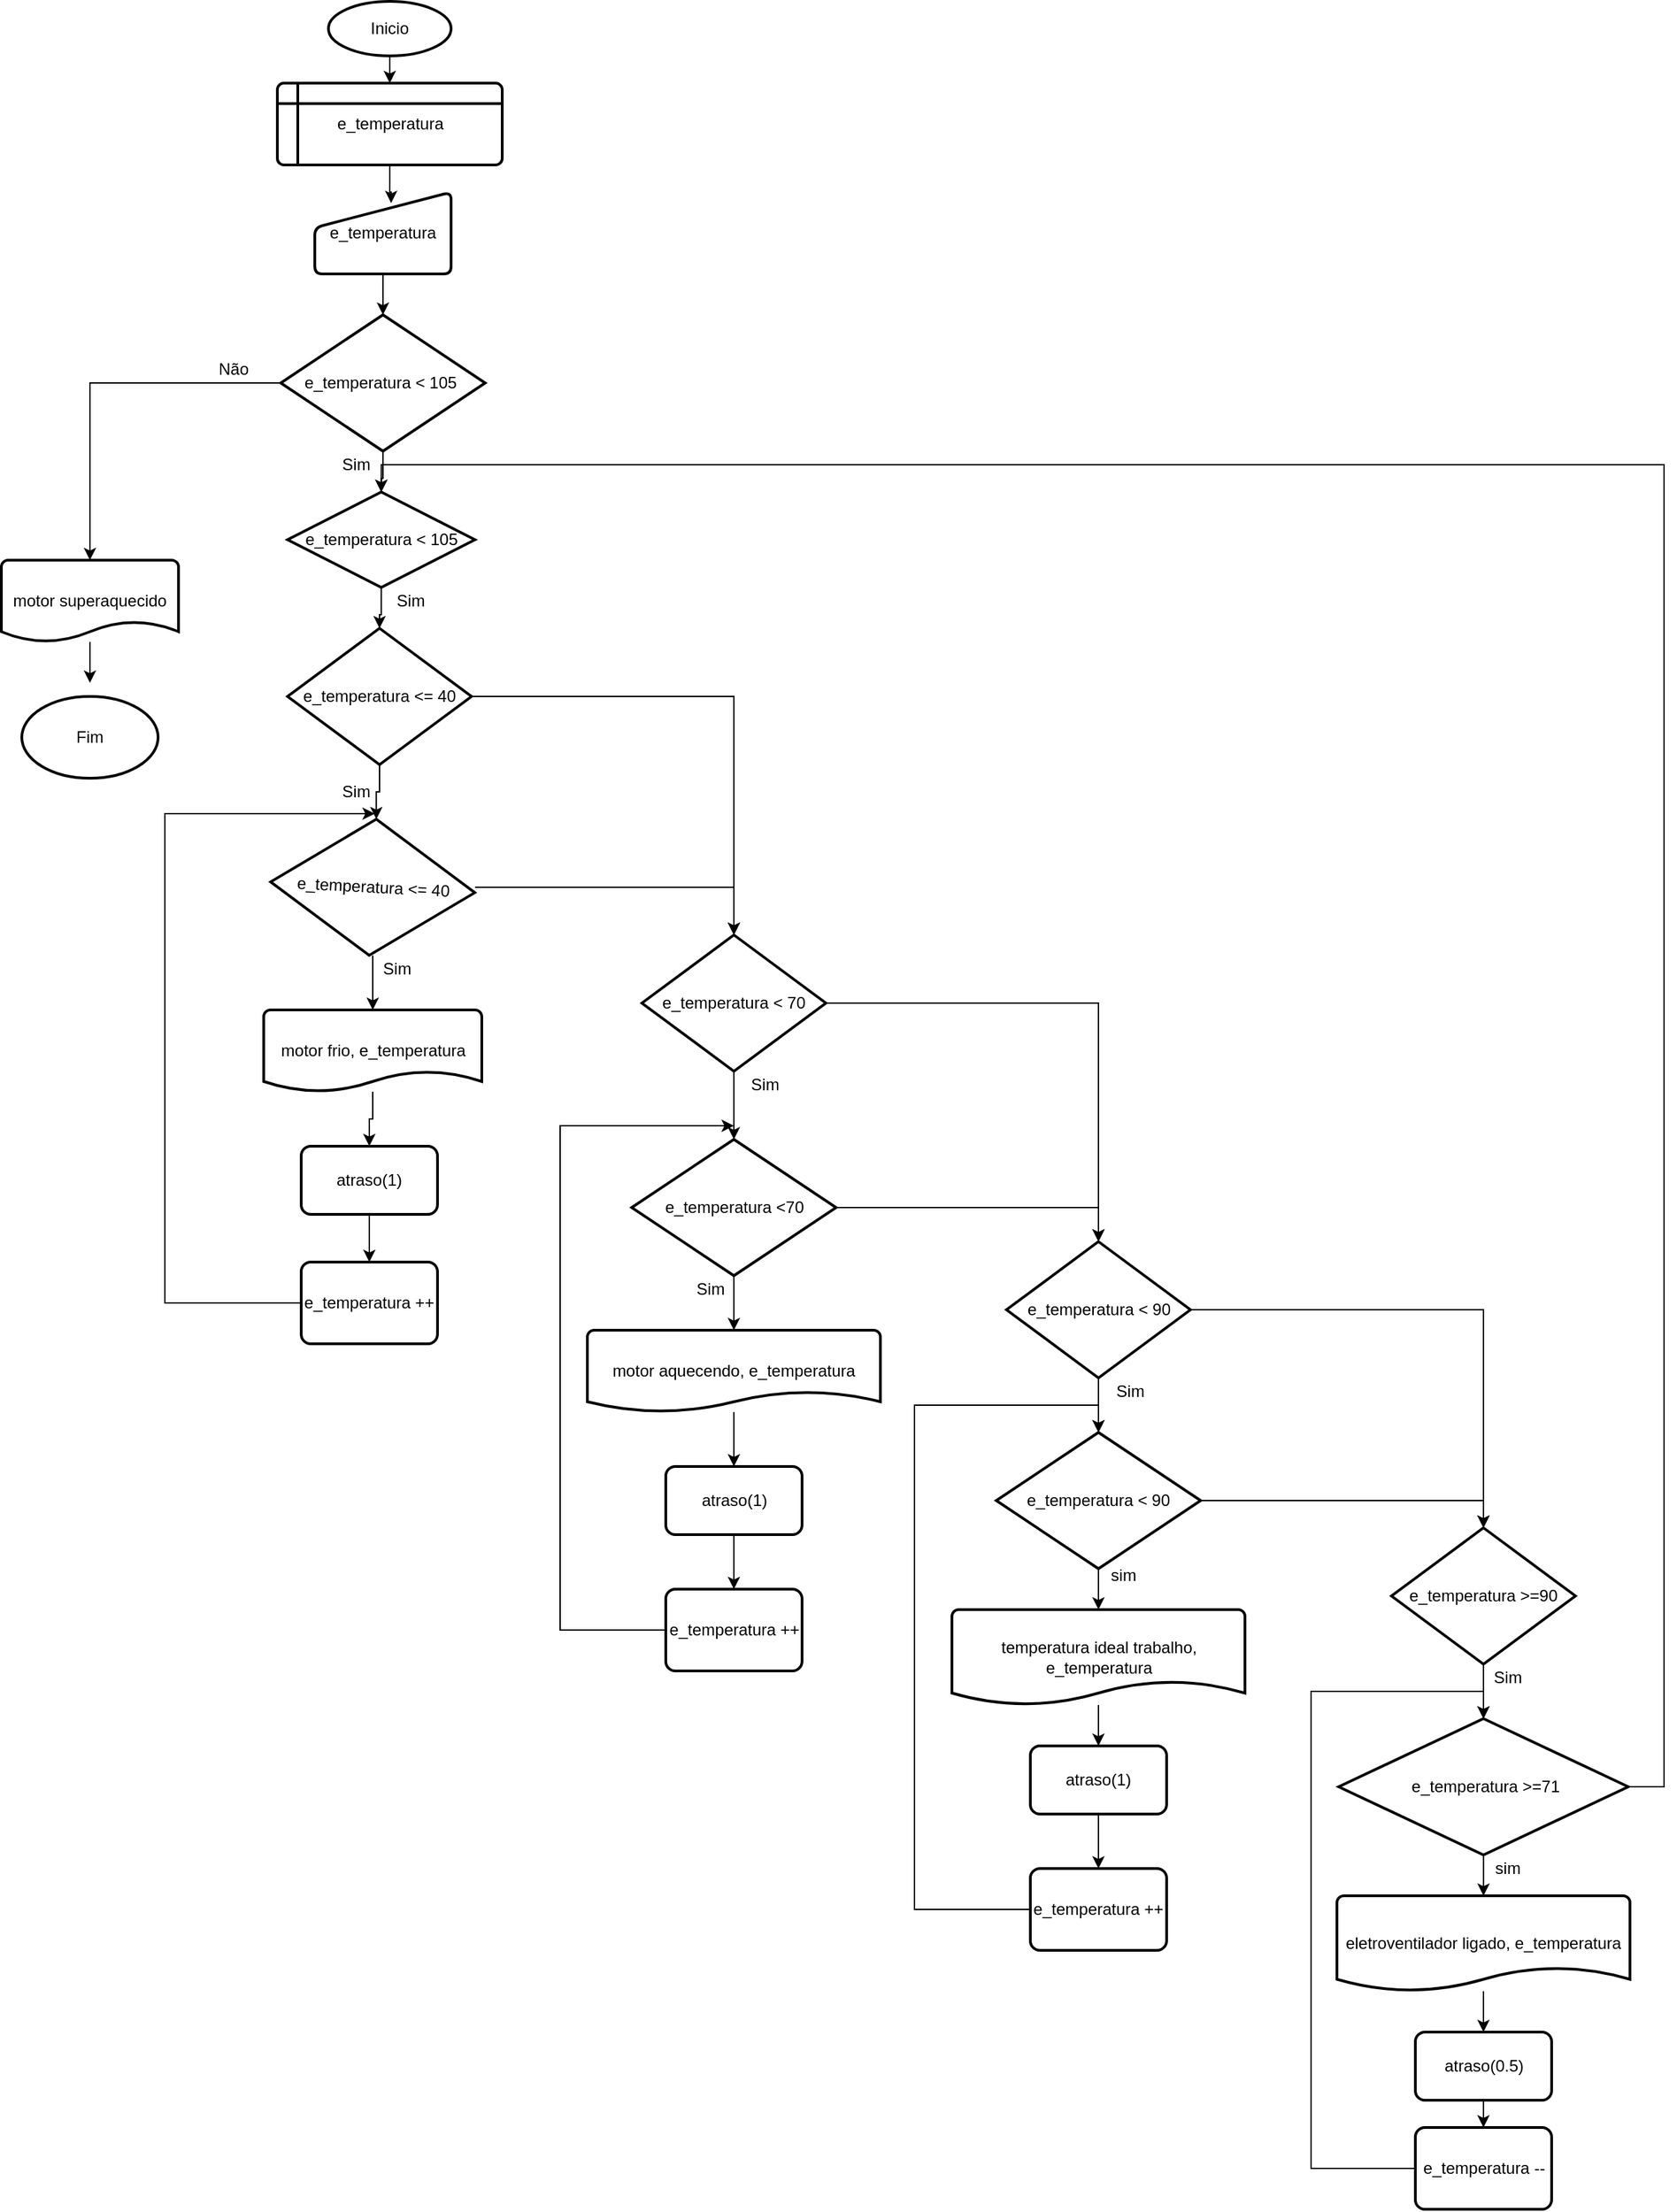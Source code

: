 <mxfile version="14.7.0" type="google"><diagram id="OMM3QTegs8VWxoVlEJjt" name="Page-1"><mxGraphModel dx="782" dy="1651" grid="1" gridSize="10" guides="1" tooltips="1" connect="1" arrows="1" fold="1" page="1" pageScale="1" pageWidth="827" pageHeight="1169" math="0" shadow="0"><root><mxCell id="0"/><mxCell id="1" parent="0"/><mxCell id="DaFGD_PpX39OvQKAA9Bs-3" style="edgeStyle=orthogonalEdgeStyle;rounded=0;orthogonalLoop=1;jettySize=auto;html=1;" parent="1" source="DaFGD_PpX39OvQKAA9Bs-1" target="DaFGD_PpX39OvQKAA9Bs-2" edge="1"><mxGeometry relative="1" as="geometry"/></mxCell><mxCell id="DaFGD_PpX39OvQKAA9Bs-1" value="&lt;font style=&quot;vertical-align: inherit&quot;&gt;&lt;font style=&quot;vertical-align: inherit&quot;&gt;Inicio&lt;/font&gt;&lt;/font&gt;" style="strokeWidth=2;html=1;shape=mxgraph.flowchart.start_1;whiteSpace=wrap;" parent="1" vertex="1"><mxGeometry x="270" y="-30" width="90" height="40" as="geometry"/></mxCell><mxCell id="DaFGD_PpX39OvQKAA9Bs-5" style="edgeStyle=orthogonalEdgeStyle;rounded=0;orthogonalLoop=1;jettySize=auto;html=1;entryX=0.56;entryY=0.133;entryDx=0;entryDy=0;entryPerimeter=0;" parent="1" source="DaFGD_PpX39OvQKAA9Bs-2" target="DaFGD_PpX39OvQKAA9Bs-4" edge="1"><mxGeometry relative="1" as="geometry"/></mxCell><mxCell id="DaFGD_PpX39OvQKAA9Bs-2" value="&lt;font style=&quot;vertical-align: inherit&quot;&gt;&lt;font style=&quot;vertical-align: inherit&quot;&gt;e_temperatura&lt;/font&gt;&lt;/font&gt;" style="shape=internalStorage;whiteSpace=wrap;html=1;dx=15;dy=15;rounded=1;arcSize=8;strokeWidth=2;" parent="1" vertex="1"><mxGeometry x="232.5" y="30" width="165" height="60" as="geometry"/></mxCell><mxCell id="DaFGD_PpX39OvQKAA9Bs-7" style="edgeStyle=orthogonalEdgeStyle;rounded=0;orthogonalLoop=1;jettySize=auto;html=1;entryX=0.5;entryY=0;entryDx=0;entryDy=0;entryPerimeter=0;" parent="1" source="DaFGD_PpX39OvQKAA9Bs-4" target="DaFGD_PpX39OvQKAA9Bs-6" edge="1"><mxGeometry relative="1" as="geometry"/></mxCell><mxCell id="DaFGD_PpX39OvQKAA9Bs-4" value="&lt;font style=&quot;vertical-align: inherit&quot;&gt;&lt;font style=&quot;vertical-align: inherit&quot;&gt;e_temperatura&lt;/font&gt;&lt;/font&gt;" style="html=1;strokeWidth=2;shape=manualInput;whiteSpace=wrap;rounded=1;size=26;arcSize=11;" parent="1" vertex="1"><mxGeometry x="260" y="110" width="100" height="60" as="geometry"/></mxCell><mxCell id="DaFGD_PpX39OvQKAA9Bs-9" style="edgeStyle=orthogonalEdgeStyle;rounded=0;orthogonalLoop=1;jettySize=auto;html=1;entryX=0.5;entryY=0;entryDx=0;entryDy=0;entryPerimeter=0;" parent="1" source="DaFGD_PpX39OvQKAA9Bs-6" target="DaFGD_PpX39OvQKAA9Bs-8" edge="1"><mxGeometry relative="1" as="geometry"/></mxCell><mxCell id="nm95HOq-FIuu_XvBReQ6-9" style="edgeStyle=orthogonalEdgeStyle;rounded=0;orthogonalLoop=1;jettySize=auto;html=1;entryX=0.5;entryY=0;entryDx=0;entryDy=0;entryPerimeter=0;" parent="1" source="DaFGD_PpX39OvQKAA9Bs-6" target="nm95HOq-FIuu_XvBReQ6-2" edge="1"><mxGeometry relative="1" as="geometry"/></mxCell><mxCell id="DaFGD_PpX39OvQKAA9Bs-6" value="&lt;font style=&quot;vertical-align: inherit&quot;&gt;&lt;font style=&quot;vertical-align: inherit&quot;&gt;e_temperatura &amp;lt; 105&amp;nbsp;&lt;/font&gt;&lt;/font&gt;" style="strokeWidth=2;html=1;shape=mxgraph.flowchart.decision;whiteSpace=wrap;" parent="1" vertex="1"><mxGeometry x="235" y="200" width="150" height="100" as="geometry"/></mxCell><mxCell id="DaFGD_PpX39OvQKAA9Bs-11" style="edgeStyle=orthogonalEdgeStyle;rounded=0;orthogonalLoop=1;jettySize=auto;html=1;entryX=0.5;entryY=-0.167;entryDx=0;entryDy=0;entryPerimeter=0;" parent="1" source="DaFGD_PpX39OvQKAA9Bs-8" target="DaFGD_PpX39OvQKAA9Bs-10" edge="1"><mxGeometry relative="1" as="geometry"/></mxCell><mxCell id="DaFGD_PpX39OvQKAA9Bs-8" value="&lt;font style=&quot;vertical-align: inherit&quot;&gt;&lt;font style=&quot;vertical-align: inherit&quot;&gt;motor superaquecido&lt;/font&gt;&lt;/font&gt;" style="strokeWidth=2;html=1;shape=mxgraph.flowchart.document2;whiteSpace=wrap;size=0.25;" parent="1" vertex="1"><mxGeometry x="30" y="380" width="130" height="60" as="geometry"/></mxCell><mxCell id="DaFGD_PpX39OvQKAA9Bs-10" value="&lt;font style=&quot;vertical-align: inherit&quot;&gt;&lt;font style=&quot;vertical-align: inherit&quot;&gt;Fim&lt;/font&gt;&lt;/font&gt;" style="strokeWidth=2;html=1;shape=mxgraph.flowchart.start_1;whiteSpace=wrap;" parent="1" vertex="1"><mxGeometry x="45" y="480" width="100" height="60" as="geometry"/></mxCell><mxCell id="DaFGD_PpX39OvQKAA9Bs-12" value="&lt;font style=&quot;vertical-align: inherit&quot;&gt;&lt;font style=&quot;vertical-align: inherit&quot;&gt;Não&lt;/font&gt;&lt;/font&gt;" style="text;html=1;align=center;verticalAlign=middle;resizable=0;points=[];autosize=1;strokeColor=none;" parent="1" vertex="1"><mxGeometry x="180" y="230" width="40" height="20" as="geometry"/></mxCell><mxCell id="DaFGD_PpX39OvQKAA9Bs-50" style="edgeStyle=orthogonalEdgeStyle;rounded=0;orthogonalLoop=1;jettySize=auto;html=1;entryX=0.5;entryY=0;entryDx=0;entryDy=0;entryPerimeter=0;" parent="1" source="DaFGD_PpX39OvQKAA9Bs-13" target="DaFGD_PpX39OvQKAA9Bs-26" edge="1"><mxGeometry relative="1" as="geometry"/></mxCell><mxCell id="t-M8ztw7Bo7Mz8SD-LXZ-5" style="edgeStyle=orthogonalEdgeStyle;rounded=0;orthogonalLoop=1;jettySize=auto;html=1;entryX=0.5;entryY=0;entryDx=0;entryDy=0;entryPerimeter=0;" parent="1" source="DaFGD_PpX39OvQKAA9Bs-13" target="DaFGD_PpX39OvQKAA9Bs-46" edge="1"><mxGeometry relative="1" as="geometry"/></mxCell><mxCell id="DaFGD_PpX39OvQKAA9Bs-13" value="e_temperatura &amp;lt;= 40" style="strokeWidth=2;html=1;shape=mxgraph.flowchart.decision;whiteSpace=wrap;" parent="1" vertex="1"><mxGeometry x="240" y="430" width="135" height="100" as="geometry"/></mxCell><mxCell id="DaFGD_PpX39OvQKAA9Bs-15" value="Sim" style="text;html=1;align=center;verticalAlign=middle;resizable=0;points=[];autosize=1;strokeColor=none;" parent="1" vertex="1"><mxGeometry x="837.5" y="980" width="40" height="20" as="geometry"/></mxCell><mxCell id="DaFGD_PpX39OvQKAA9Bs-32" style="edgeStyle=orthogonalEdgeStyle;rounded=0;orthogonalLoop=1;jettySize=auto;html=1;" parent="1" source="DaFGD_PpX39OvQKAA9Bs-21" target="DaFGD_PpX39OvQKAA9Bs-30" edge="1"><mxGeometry relative="1" as="geometry"/></mxCell><mxCell id="DaFGD_PpX39OvQKAA9Bs-21" value="motor frio, e_temperatura" style="strokeWidth=2;html=1;shape=mxgraph.flowchart.document2;whiteSpace=wrap;size=0.25;" parent="1" vertex="1"><mxGeometry x="222.5" y="710" width="160" height="60" as="geometry"/></mxCell><mxCell id="DaFGD_PpX39OvQKAA9Bs-29" style="edgeStyle=orthogonalEdgeStyle;rounded=0;orthogonalLoop=1;jettySize=auto;html=1;entryX=0.5;entryY=0;entryDx=0;entryDy=0;entryPerimeter=0;" parent="1" source="DaFGD_PpX39OvQKAA9Bs-26" target="DaFGD_PpX39OvQKAA9Bs-21" edge="1"><mxGeometry relative="1" as="geometry"/></mxCell><mxCell id="t-M8ztw7Bo7Mz8SD-LXZ-4" style="edgeStyle=orthogonalEdgeStyle;rounded=0;orthogonalLoop=1;jettySize=auto;html=1;entryX=0.5;entryY=0;entryDx=0;entryDy=0;entryPerimeter=0;" parent="1" source="DaFGD_PpX39OvQKAA9Bs-26" target="DaFGD_PpX39OvQKAA9Bs-46" edge="1"><mxGeometry relative="1" as="geometry"/></mxCell><mxCell id="DaFGD_PpX39OvQKAA9Bs-26" value="e_temperatura &amp;lt;= 40" style="strokeWidth=2;html=1;shape=mxgraph.flowchart.decision;whiteSpace=wrap;rotation=3;" parent="1" vertex="1"><mxGeometry x="227.5" y="570" width="150" height="100" as="geometry"/></mxCell><mxCell id="DaFGD_PpX39OvQKAA9Bs-28" value="Sim" style="text;html=1;align=center;verticalAlign=middle;resizable=0;points=[];autosize=1;strokeColor=none;" parent="1" vertex="1"><mxGeometry x="270" y="540" width="40" height="20" as="geometry"/></mxCell><mxCell id="DaFGD_PpX39OvQKAA9Bs-34" style="edgeStyle=orthogonalEdgeStyle;rounded=0;orthogonalLoop=1;jettySize=auto;html=1;" parent="1" source="DaFGD_PpX39OvQKAA9Bs-30" target="DaFGD_PpX39OvQKAA9Bs-33" edge="1"><mxGeometry relative="1" as="geometry"/></mxCell><mxCell id="DaFGD_PpX39OvQKAA9Bs-30" value="atraso(1)" style="rounded=1;whiteSpace=wrap;html=1;absoluteArcSize=1;arcSize=14;strokeWidth=2;" parent="1" vertex="1"><mxGeometry x="250" y="810" width="100" height="50" as="geometry"/></mxCell><mxCell id="t-M8ztw7Bo7Mz8SD-LXZ-1" style="edgeStyle=orthogonalEdgeStyle;rounded=0;orthogonalLoop=1;jettySize=auto;html=1;entryX=0.85;entryY=1.3;entryDx=0;entryDy=0;entryPerimeter=0;" parent="1" source="DaFGD_PpX39OvQKAA9Bs-33" target="DaFGD_PpX39OvQKAA9Bs-28" edge="1"><mxGeometry relative="1" as="geometry"><Array as="points"><mxPoint x="150" y="925"/><mxPoint x="150" y="566"/></Array></mxGeometry></mxCell><mxCell id="DaFGD_PpX39OvQKAA9Bs-33" value="e_temperatura ++" style="rounded=1;whiteSpace=wrap;html=1;absoluteArcSize=1;arcSize=14;strokeWidth=2;" parent="1" vertex="1"><mxGeometry x="250" y="895" width="100" height="60" as="geometry"/></mxCell><mxCell id="DaFGD_PpX39OvQKAA9Bs-36" value="Sim" style="text;html=1;align=center;verticalAlign=middle;resizable=0;points=[];autosize=1;strokeColor=none;" parent="1" vertex="1"><mxGeometry x="300" y="670" width="40" height="20" as="geometry"/></mxCell><mxCell id="DaFGD_PpX39OvQKAA9Bs-40" style="edgeStyle=orthogonalEdgeStyle;rounded=0;orthogonalLoop=1;jettySize=auto;html=1;entryX=0.5;entryY=0;entryDx=0;entryDy=0;entryPerimeter=0;" parent="1" source="DaFGD_PpX39OvQKAA9Bs-37" target="DaFGD_PpX39OvQKAA9Bs-39" edge="1"><mxGeometry relative="1" as="geometry"/></mxCell><mxCell id="t-M8ztw7Bo7Mz8SD-LXZ-7" style="edgeStyle=orthogonalEdgeStyle;rounded=0;orthogonalLoop=1;jettySize=auto;html=1;entryX=0.5;entryY=0;entryDx=0;entryDy=0;entryPerimeter=0;" parent="1" source="DaFGD_PpX39OvQKAA9Bs-37" target="DaFGD_PpX39OvQKAA9Bs-66" edge="1"><mxGeometry relative="1" as="geometry"><Array as="points"><mxPoint x="835" y="855"/></Array></mxGeometry></mxCell><mxCell id="DaFGD_PpX39OvQKAA9Bs-37" value="e_temperatura &amp;lt;70" style="strokeWidth=2;html=1;shape=mxgraph.flowchart.decision;whiteSpace=wrap;" parent="1" vertex="1"><mxGeometry x="492.5" y="805" width="150" height="100" as="geometry"/></mxCell><mxCell id="DaFGD_PpX39OvQKAA9Bs-44" style="edgeStyle=orthogonalEdgeStyle;rounded=0;orthogonalLoop=1;jettySize=auto;html=1;entryX=0.5;entryY=0;entryDx=0;entryDy=0;" parent="1" source="DaFGD_PpX39OvQKAA9Bs-39" target="DaFGD_PpX39OvQKAA9Bs-42" edge="1"><mxGeometry relative="1" as="geometry"/></mxCell><mxCell id="DaFGD_PpX39OvQKAA9Bs-39" value="motor aquecendo, e_temperatura" style="strokeWidth=2;html=1;shape=mxgraph.flowchart.document2;whiteSpace=wrap;size=0.25;" parent="1" vertex="1"><mxGeometry x="460" y="945" width="215" height="60" as="geometry"/></mxCell><mxCell id="DaFGD_PpX39OvQKAA9Bs-41" style="edgeStyle=orthogonalEdgeStyle;rounded=0;orthogonalLoop=1;jettySize=auto;html=1;" parent="1" source="DaFGD_PpX39OvQKAA9Bs-42" target="DaFGD_PpX39OvQKAA9Bs-43" edge="1"><mxGeometry relative="1" as="geometry"/></mxCell><mxCell id="DaFGD_PpX39OvQKAA9Bs-42" value="atraso(1)" style="rounded=1;whiteSpace=wrap;html=1;absoluteArcSize=1;arcSize=14;strokeWidth=2;" parent="1" vertex="1"><mxGeometry x="517.5" y="1045" width="100" height="50" as="geometry"/></mxCell><mxCell id="DaFGD_PpX39OvQKAA9Bs-89" style="edgeStyle=orthogonalEdgeStyle;rounded=0;orthogonalLoop=1;jettySize=auto;html=1;" parent="1" source="DaFGD_PpX39OvQKAA9Bs-43" edge="1"><mxGeometry relative="1" as="geometry"><mxPoint x="567.5" y="795" as="targetPoint"/><Array as="points"><mxPoint x="440" y="1165"/><mxPoint x="440" y="795"/></Array></mxGeometry></mxCell><mxCell id="DaFGD_PpX39OvQKAA9Bs-43" value="e_temperatura ++" style="rounded=1;whiteSpace=wrap;html=1;absoluteArcSize=1;arcSize=14;strokeWidth=2;" parent="1" vertex="1"><mxGeometry x="517.5" y="1135" width="100" height="60" as="geometry"/></mxCell><mxCell id="DaFGD_PpX39OvQKAA9Bs-52" style="edgeStyle=orthogonalEdgeStyle;rounded=0;orthogonalLoop=1;jettySize=auto;html=1;entryX=0.5;entryY=0;entryDx=0;entryDy=0;entryPerimeter=0;" parent="1" source="DaFGD_PpX39OvQKAA9Bs-46" target="DaFGD_PpX39OvQKAA9Bs-37" edge="1"><mxGeometry relative="1" as="geometry"/></mxCell><mxCell id="t-M8ztw7Bo7Mz8SD-LXZ-9" style="edgeStyle=orthogonalEdgeStyle;rounded=0;orthogonalLoop=1;jettySize=auto;html=1;entryX=0.5;entryY=0;entryDx=0;entryDy=0;entryPerimeter=0;" parent="1" source="DaFGD_PpX39OvQKAA9Bs-46" target="DaFGD_PpX39OvQKAA9Bs-66" edge="1"><mxGeometry relative="1" as="geometry"/></mxCell><mxCell id="DaFGD_PpX39OvQKAA9Bs-46" value="e_temperatura &amp;lt; 70" style="strokeWidth=2;html=1;shape=mxgraph.flowchart.decision;whiteSpace=wrap;" parent="1" vertex="1"><mxGeometry x="500" y="655" width="135" height="100" as="geometry"/></mxCell><mxCell id="DaFGD_PpX39OvQKAA9Bs-53" value="Sim" style="text;html=1;align=center;verticalAlign=middle;resizable=0;points=[];autosize=1;strokeColor=none;" parent="1" vertex="1"><mxGeometry x="570" y="755" width="40" height="20" as="geometry"/></mxCell><mxCell id="DaFGD_PpX39OvQKAA9Bs-55" style="edgeStyle=orthogonalEdgeStyle;rounded=0;orthogonalLoop=1;jettySize=auto;html=1;entryX=0.5;entryY=0;entryDx=0;entryDy=0;entryPerimeter=0;" parent="1" source="DaFGD_PpX39OvQKAA9Bs-56" target="DaFGD_PpX39OvQKAA9Bs-58" edge="1"><mxGeometry relative="1" as="geometry"/></mxCell><mxCell id="nm95HOq-FIuu_XvBReQ6-6" style="edgeStyle=orthogonalEdgeStyle;rounded=0;orthogonalLoop=1;jettySize=auto;html=1;entryX=0.5;entryY=0;entryDx=0;entryDy=0;entryPerimeter=0;" parent="1" source="DaFGD_PpX39OvQKAA9Bs-56" target="DaFGD_PpX39OvQKAA9Bs-82" edge="1"><mxGeometry relative="1" as="geometry"/></mxCell><mxCell id="DaFGD_PpX39OvQKAA9Bs-56" value="e_temperatura &amp;lt; 90" style="strokeWidth=2;html=1;shape=mxgraph.flowchart.decision;whiteSpace=wrap;" parent="1" vertex="1"><mxGeometry x="760" y="1020" width="150" height="100" as="geometry"/></mxCell><mxCell id="DaFGD_PpX39OvQKAA9Bs-57" style="edgeStyle=orthogonalEdgeStyle;rounded=0;orthogonalLoop=1;jettySize=auto;html=1;entryX=0.5;entryY=0;entryDx=0;entryDy=0;" parent="1" source="DaFGD_PpX39OvQKAA9Bs-58" target="DaFGD_PpX39OvQKAA9Bs-60" edge="1"><mxGeometry relative="1" as="geometry"/></mxCell><mxCell id="DaFGD_PpX39OvQKAA9Bs-58" value="temperatura ideal trabalho, e_temperatura" style="strokeWidth=2;html=1;shape=mxgraph.flowchart.document2;whiteSpace=wrap;size=0.25;" parent="1" vertex="1"><mxGeometry x="727.5" y="1150" width="215" height="70" as="geometry"/></mxCell><mxCell id="DaFGD_PpX39OvQKAA9Bs-59" style="edgeStyle=orthogonalEdgeStyle;rounded=0;orthogonalLoop=1;jettySize=auto;html=1;" parent="1" source="DaFGD_PpX39OvQKAA9Bs-60" target="DaFGD_PpX39OvQKAA9Bs-62" edge="1"><mxGeometry relative="1" as="geometry"/></mxCell><mxCell id="DaFGD_PpX39OvQKAA9Bs-60" value="atraso(1)" style="rounded=1;whiteSpace=wrap;html=1;absoluteArcSize=1;arcSize=14;strokeWidth=2;" parent="1" vertex="1"><mxGeometry x="785" y="1250" width="100" height="50" as="geometry"/></mxCell><mxCell id="t-M8ztw7Bo7Mz8SD-LXZ-11" style="edgeStyle=orthogonalEdgeStyle;rounded=0;orthogonalLoop=1;jettySize=auto;html=1;entryX=0.5;entryY=0;entryDx=0;entryDy=0;entryPerimeter=0;" parent="1" source="DaFGD_PpX39OvQKAA9Bs-62" target="DaFGD_PpX39OvQKAA9Bs-56" edge="1"><mxGeometry relative="1" as="geometry"><Array as="points"><mxPoint x="700" y="1370"/><mxPoint x="700" y="1000"/><mxPoint x="835" y="1000"/></Array></mxGeometry></mxCell><mxCell id="DaFGD_PpX39OvQKAA9Bs-62" value="e_temperatura ++" style="rounded=1;whiteSpace=wrap;html=1;absoluteArcSize=1;arcSize=14;strokeWidth=2;" parent="1" vertex="1"><mxGeometry x="785" y="1340" width="100" height="60" as="geometry"/></mxCell><mxCell id="DaFGD_PpX39OvQKAA9Bs-64" value="sim" style="text;html=1;align=center;verticalAlign=middle;resizable=0;points=[];autosize=1;strokeColor=none;" parent="1" vertex="1"><mxGeometry x="837.5" y="1115" width="30" height="20" as="geometry"/></mxCell><mxCell id="DaFGD_PpX39OvQKAA9Bs-65" value="Sim" style="text;html=1;align=center;verticalAlign=middle;resizable=0;points=[];autosize=1;strokeColor=none;" parent="1" vertex="1"><mxGeometry x="530" y="905" width="40" height="20" as="geometry"/></mxCell><mxCell id="DaFGD_PpX39OvQKAA9Bs-67" style="edgeStyle=orthogonalEdgeStyle;rounded=0;orthogonalLoop=1;jettySize=auto;html=1;entryX=0.5;entryY=0;entryDx=0;entryDy=0;entryPerimeter=0;" parent="1" source="DaFGD_PpX39OvQKAA9Bs-66" target="DaFGD_PpX39OvQKAA9Bs-56" edge="1"><mxGeometry relative="1" as="geometry"/></mxCell><mxCell id="t-M8ztw7Bo7Mz8SD-LXZ-13" style="edgeStyle=orthogonalEdgeStyle;rounded=0;orthogonalLoop=1;jettySize=auto;html=1;entryX=0.5;entryY=0;entryDx=0;entryDy=0;entryPerimeter=0;" parent="1" source="DaFGD_PpX39OvQKAA9Bs-66" target="DaFGD_PpX39OvQKAA9Bs-82" edge="1"><mxGeometry relative="1" as="geometry"/></mxCell><mxCell id="DaFGD_PpX39OvQKAA9Bs-66" value="e_temperatura &amp;lt; 90" style="strokeWidth=2;html=1;shape=mxgraph.flowchart.decision;whiteSpace=wrap;" parent="1" vertex="1"><mxGeometry x="767.5" y="880" width="135" height="100" as="geometry"/></mxCell><mxCell id="DaFGD_PpX39OvQKAA9Bs-69" value="Sim" style="text;html=1;align=center;verticalAlign=middle;resizable=0;points=[];autosize=1;strokeColor=none;" parent="1" vertex="1"><mxGeometry x="1115" y="1190" width="40" height="20" as="geometry"/></mxCell><mxCell id="DaFGD_PpX39OvQKAA9Bs-72" style="edgeStyle=orthogonalEdgeStyle;rounded=0;orthogonalLoop=1;jettySize=auto;html=1;entryX=0.5;entryY=0;entryDx=0;entryDy=0;entryPerimeter=0;" parent="1" source="DaFGD_PpX39OvQKAA9Bs-73" target="DaFGD_PpX39OvQKAA9Bs-75" edge="1"><mxGeometry relative="1" as="geometry"/></mxCell><mxCell id="t-M8ztw7Bo7Mz8SD-LXZ-16" style="edgeStyle=orthogonalEdgeStyle;rounded=0;orthogonalLoop=1;jettySize=auto;html=1;entryX=0.5;entryY=0;entryDx=0;entryDy=0;entryPerimeter=0;" parent="1" source="DaFGD_PpX39OvQKAA9Bs-73" target="nm95HOq-FIuu_XvBReQ6-2" edge="1"><mxGeometry relative="1" as="geometry"><Array as="points"><mxPoint x="1250" y="1280"/><mxPoint x="1250" y="310"/><mxPoint x="309" y="310"/></Array></mxGeometry></mxCell><mxCell id="DaFGD_PpX39OvQKAA9Bs-73" value="&amp;nbsp;e_temperatura &amp;gt;=71" style="strokeWidth=2;html=1;shape=mxgraph.flowchart.decision;whiteSpace=wrap;" parent="1" vertex="1"><mxGeometry x="1011.25" y="1230" width="212.5" height="100" as="geometry"/></mxCell><mxCell id="DaFGD_PpX39OvQKAA9Bs-74" style="edgeStyle=orthogonalEdgeStyle;rounded=0;orthogonalLoop=1;jettySize=auto;html=1;entryX=0.5;entryY=0;entryDx=0;entryDy=0;" parent="1" source="DaFGD_PpX39OvQKAA9Bs-75" target="DaFGD_PpX39OvQKAA9Bs-77" edge="1"><mxGeometry relative="1" as="geometry"/></mxCell><mxCell id="DaFGD_PpX39OvQKAA9Bs-75" value="eletroventilador ligado, e_temperatura" style="strokeWidth=2;html=1;shape=mxgraph.flowchart.document2;whiteSpace=wrap;size=0.25;" parent="1" vertex="1"><mxGeometry x="1010" y="1360" width="215" height="70" as="geometry"/></mxCell><mxCell id="DaFGD_PpX39OvQKAA9Bs-76" style="edgeStyle=orthogonalEdgeStyle;rounded=0;orthogonalLoop=1;jettySize=auto;html=1;" parent="1" source="DaFGD_PpX39OvQKAA9Bs-77" target="DaFGD_PpX39OvQKAA9Bs-79" edge="1"><mxGeometry relative="1" as="geometry"/></mxCell><mxCell id="DaFGD_PpX39OvQKAA9Bs-77" value="atraso(0.5)" style="rounded=1;whiteSpace=wrap;html=1;absoluteArcSize=1;arcSize=14;strokeWidth=2;" parent="1" vertex="1"><mxGeometry x="1067.5" y="1460" width="100" height="50" as="geometry"/></mxCell><mxCell id="t-M8ztw7Bo7Mz8SD-LXZ-15" style="edgeStyle=orthogonalEdgeStyle;rounded=0;orthogonalLoop=1;jettySize=auto;html=1;entryX=0.5;entryY=0;entryDx=0;entryDy=0;entryPerimeter=0;" parent="1" source="DaFGD_PpX39OvQKAA9Bs-79" target="DaFGD_PpX39OvQKAA9Bs-73" edge="1"><mxGeometry relative="1" as="geometry"><Array as="points"><mxPoint x="991" y="1560"/><mxPoint x="991" y="1210"/><mxPoint x="1118" y="1210"/></Array></mxGeometry></mxCell><mxCell id="DaFGD_PpX39OvQKAA9Bs-79" value="e_temperatura --" style="rounded=1;whiteSpace=wrap;html=1;absoluteArcSize=1;arcSize=14;strokeWidth=2;" parent="1" vertex="1"><mxGeometry x="1067.5" y="1530" width="100" height="60" as="geometry"/></mxCell><mxCell id="DaFGD_PpX39OvQKAA9Bs-80" value="sim" style="text;html=1;align=center;verticalAlign=middle;resizable=0;points=[];autosize=1;strokeColor=none;" parent="1" vertex="1"><mxGeometry x="1120" y="1330" width="30" height="20" as="geometry"/></mxCell><mxCell id="t-M8ztw7Bo7Mz8SD-LXZ-12" style="edgeStyle=orthogonalEdgeStyle;rounded=0;orthogonalLoop=1;jettySize=auto;html=1;entryX=0.5;entryY=0;entryDx=0;entryDy=0;entryPerimeter=0;" parent="1" source="DaFGD_PpX39OvQKAA9Bs-82" target="DaFGD_PpX39OvQKAA9Bs-73" edge="1"><mxGeometry relative="1" as="geometry"/></mxCell><mxCell id="DaFGD_PpX39OvQKAA9Bs-82" value="e_temperatura &amp;gt;=90" style="strokeWidth=2;html=1;shape=mxgraph.flowchart.decision;whiteSpace=wrap;" parent="1" vertex="1"><mxGeometry x="1050" y="1090" width="135" height="100" as="geometry"/></mxCell><mxCell id="nm95HOq-FIuu_XvBReQ6-4" style="edgeStyle=orthogonalEdgeStyle;rounded=0;orthogonalLoop=1;jettySize=auto;html=1;entryX=0.5;entryY=0;entryDx=0;entryDy=0;entryPerimeter=0;" parent="1" source="nm95HOq-FIuu_XvBReQ6-2" target="DaFGD_PpX39OvQKAA9Bs-13" edge="1"><mxGeometry relative="1" as="geometry"/></mxCell><mxCell id="nm95HOq-FIuu_XvBReQ6-2" value="e_temperatura &amp;lt; 105" style="strokeWidth=2;html=1;shape=mxgraph.flowchart.decision;whiteSpace=wrap;" parent="1" vertex="1"><mxGeometry x="240" y="330" width="137.5" height="70" as="geometry"/></mxCell><mxCell id="t-M8ztw7Bo7Mz8SD-LXZ-2" value="Sim" style="text;html=1;align=center;verticalAlign=middle;resizable=0;points=[];autosize=1;strokeColor=none;" parent="1" vertex="1"><mxGeometry x="270" y="300" width="40" height="20" as="geometry"/></mxCell><mxCell id="t-M8ztw7Bo7Mz8SD-LXZ-3" value="Sim" style="text;html=1;align=center;verticalAlign=middle;resizable=0;points=[];autosize=1;strokeColor=none;" parent="1" vertex="1"><mxGeometry x="310" y="400" width="40" height="20" as="geometry"/></mxCell></root></mxGraphModel></diagram></mxfile>